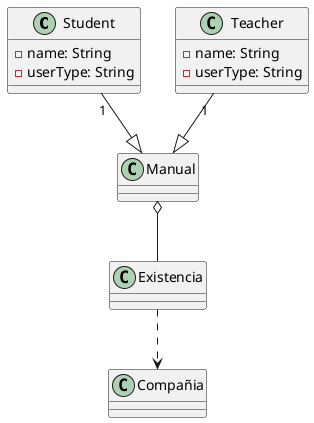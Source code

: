 @startuml
class Student {
  - name: String
  - userType: String
}
class Teacher {
  - name: String
  - userType: String
}
Student "1" --|> Manual
Teacher "1" --|> Manual
Manual o-- Existencia
Existencia ..> Compañia
@enduml